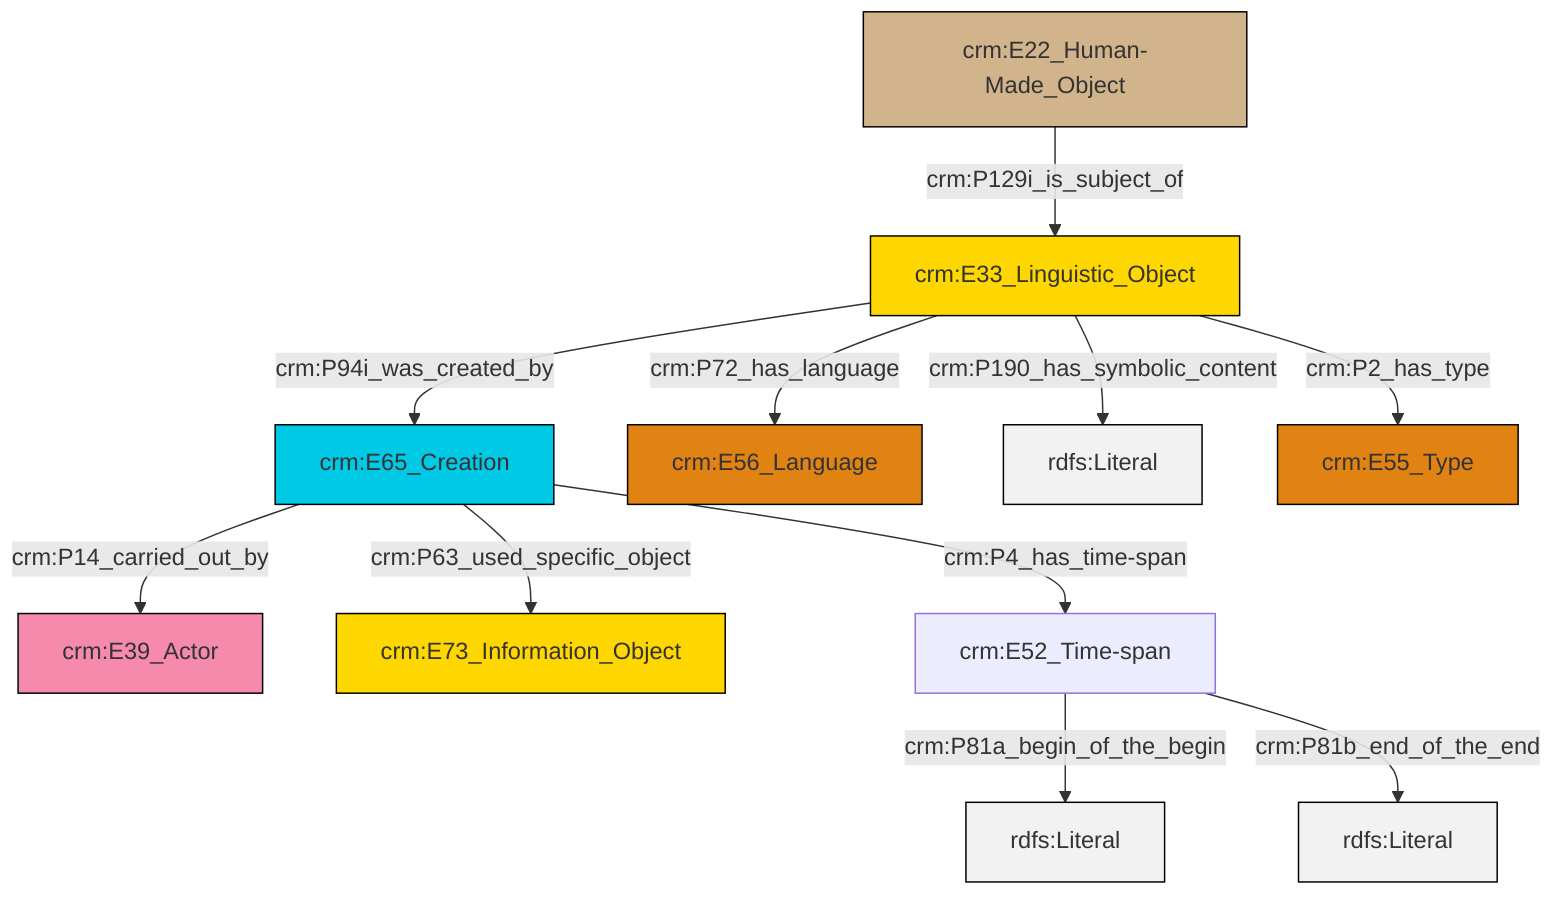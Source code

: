 graph TD
classDef Literal fill:#f2f2f2,stroke:#000000;
classDef CRM_Entity fill:#FFFFFF,stroke:#000000;
classDef Temporal_Entity fill:#00C9E6, stroke:#000000;
classDef Type fill:#E18312, stroke:#000000;
classDef Time-Span fill:#2C9C91, stroke:#000000;
classDef Appellation fill:#FFEB7F, stroke:#000000;
classDef Place fill:#008836, stroke:#000000;
classDef Persistent_Item fill:#B266B2, stroke:#000000;
classDef Conceptual_Object fill:#FFD700, stroke:#000000;
classDef Physical_Thing fill:#D2B48C, stroke:#000000;
classDef Actor fill:#f58aad, stroke:#000000;
classDef PC_Classes fill:#4ce600, stroke:#000000;
classDef Multi fill:#cccccc,stroke:#000000;

0["crm:E65_Creation"]:::Temporal_Entity -->|crm:P14_carried_out_by| 1["crm:E39_Actor"]:::Actor
0["crm:E65_Creation"]:::Temporal_Entity -->|crm:P63_used_specific_object| 2["crm:E73_Information_Object"]:::Conceptual_Object
5["crm:E22_Human-Made_Object"]:::Physical_Thing -->|crm:P129i_is_subject_of| 6["crm:E33_Linguistic_Object"]:::Conceptual_Object
7["crm:E52_Time-span"]:::Default -->|crm:P81a_begin_of_the_begin| 8[rdfs:Literal]:::Literal
6["crm:E33_Linguistic_Object"]:::Conceptual_Object -->|crm:P190_has_symbolic_content| 9[rdfs:Literal]:::Literal
6["crm:E33_Linguistic_Object"]:::Conceptual_Object -->|crm:P2_has_type| 11["crm:E55_Type"]:::Type
0["crm:E65_Creation"]:::Temporal_Entity -->|crm:P4_has_time-span| 7["crm:E52_Time-span"]:::Default
6["crm:E33_Linguistic_Object"]:::Conceptual_Object -->|crm:P72_has_language| 3["crm:E56_Language"]:::Type
7["crm:E52_Time-span"]:::Default -->|crm:P81b_end_of_the_end| 17[rdfs:Literal]:::Literal
6["crm:E33_Linguistic_Object"]:::Conceptual_Object -->|crm:P94i_was_created_by| 0["crm:E65_Creation"]:::Temporal_Entity